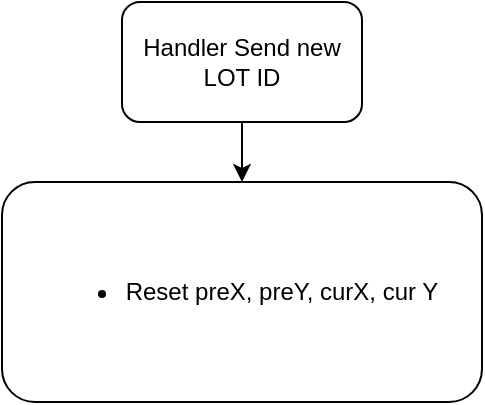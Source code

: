 <mxfile version="23.0.2" type="github">
  <diagram id="C5RBs43oDa-KdzZeNtuy" name="Page-1">
    <mxGraphModel dx="683" dy="361" grid="1" gridSize="10" guides="1" tooltips="1" connect="1" arrows="1" fold="1" page="1" pageScale="1" pageWidth="827" pageHeight="1169" math="0" shadow="0">
      <root>
        <mxCell id="WIyWlLk6GJQsqaUBKTNV-0" />
        <mxCell id="WIyWlLk6GJQsqaUBKTNV-1" parent="WIyWlLk6GJQsqaUBKTNV-0" />
        <mxCell id="a-sNkfDLKThnnbJGPQ8e-2" value="" style="edgeStyle=orthogonalEdgeStyle;rounded=0;orthogonalLoop=1;jettySize=auto;html=1;" edge="1" parent="WIyWlLk6GJQsqaUBKTNV-1" source="a-sNkfDLKThnnbJGPQ8e-0" target="a-sNkfDLKThnnbJGPQ8e-1">
          <mxGeometry relative="1" as="geometry" />
        </mxCell>
        <mxCell id="a-sNkfDLKThnnbJGPQ8e-0" value="Handler Send new LOT ID" style="rounded=1;whiteSpace=wrap;html=1;" vertex="1" parent="WIyWlLk6GJQsqaUBKTNV-1">
          <mxGeometry x="330" y="40" width="120" height="60" as="geometry" />
        </mxCell>
        <mxCell id="a-sNkfDLKThnnbJGPQ8e-1" value="&lt;ul&gt;&lt;li&gt;Reset preX, preY, curX, cur Y&lt;/li&gt;&lt;/ul&gt;" style="whiteSpace=wrap;html=1;rounded=1;" vertex="1" parent="WIyWlLk6GJQsqaUBKTNV-1">
          <mxGeometry x="270" y="130" width="240" height="110" as="geometry" />
        </mxCell>
      </root>
    </mxGraphModel>
  </diagram>
</mxfile>
